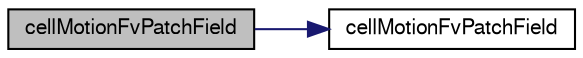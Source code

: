 digraph "cellMotionFvPatchField"
{
  bgcolor="transparent";
  edge [fontname="FreeSans",fontsize="10",labelfontname="FreeSans",labelfontsize="10"];
  node [fontname="FreeSans",fontsize="10",shape=record];
  rankdir="LR";
  Node11 [label="cellMotionFvPatchField",height=0.2,width=0.4,color="black", fillcolor="grey75", style="filled", fontcolor="black"];
  Node11 -> Node12 [color="midnightblue",fontsize="10",style="solid",fontname="FreeSans"];
  Node12 [label="cellMotionFvPatchField",height=0.2,width=0.4,color="black",URL="$a23342.html#aa14c859be779ba66eca77b4b40b7147a",tooltip="Construct from patch and internal field. "];
}
